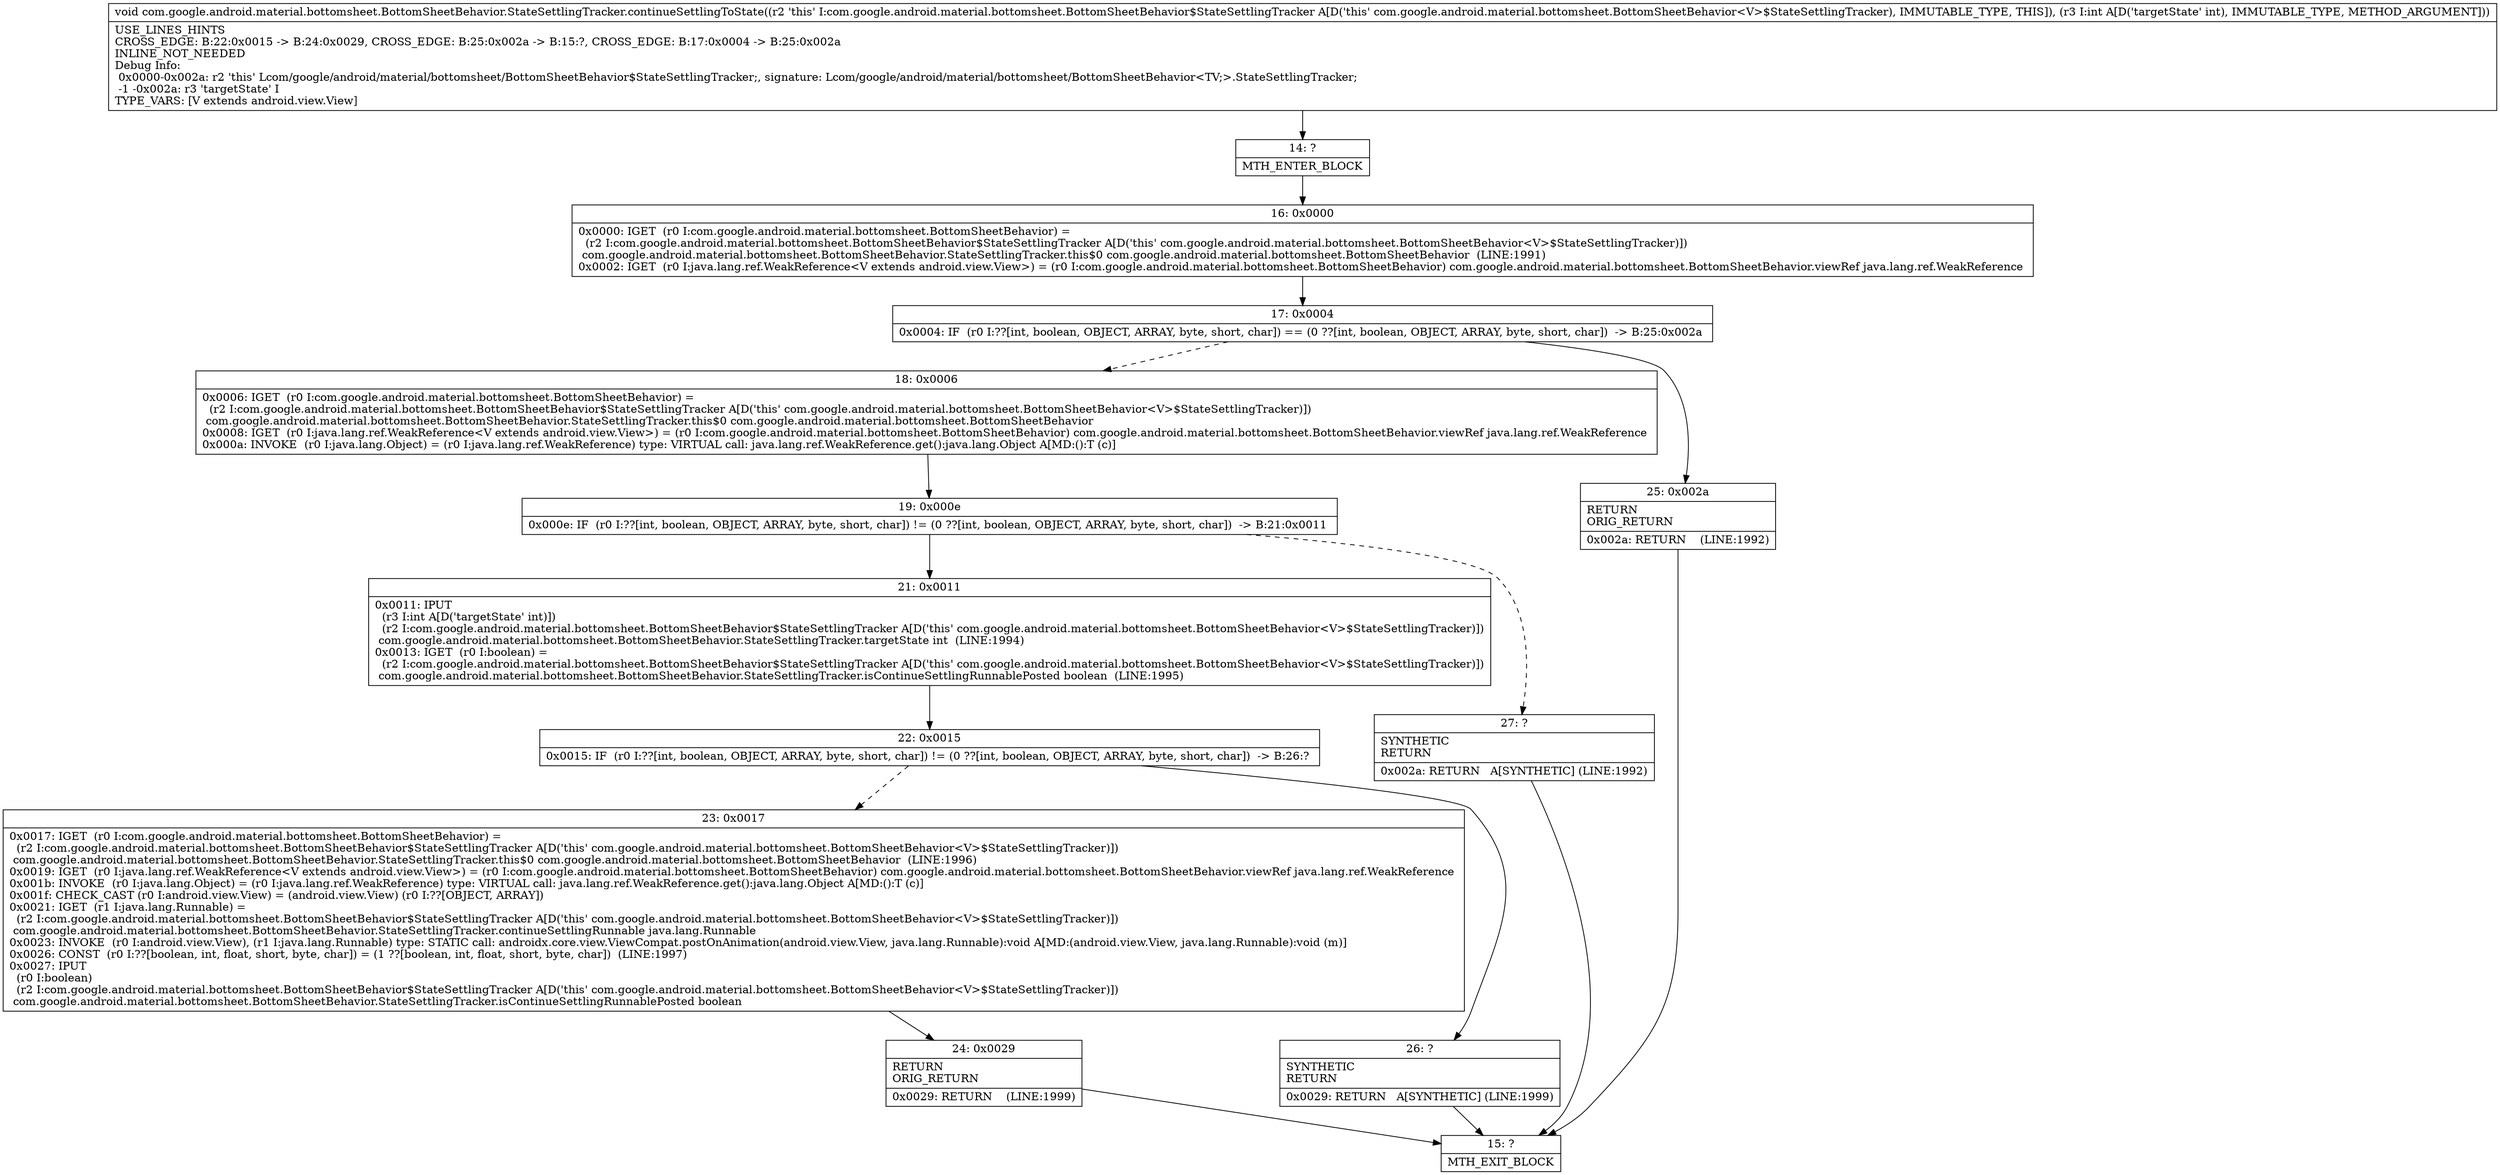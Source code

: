 digraph "CFG forcom.google.android.material.bottomsheet.BottomSheetBehavior.StateSettlingTracker.continueSettlingToState(I)V" {
Node_14 [shape=record,label="{14\:\ ?|MTH_ENTER_BLOCK\l}"];
Node_16 [shape=record,label="{16\:\ 0x0000|0x0000: IGET  (r0 I:com.google.android.material.bottomsheet.BottomSheetBehavior) = \l  (r2 I:com.google.android.material.bottomsheet.BottomSheetBehavior$StateSettlingTracker A[D('this' com.google.android.material.bottomsheet.BottomSheetBehavior\<V\>$StateSettlingTracker)])\l com.google.android.material.bottomsheet.BottomSheetBehavior.StateSettlingTracker.this$0 com.google.android.material.bottomsheet.BottomSheetBehavior  (LINE:1991)\l0x0002: IGET  (r0 I:java.lang.ref.WeakReference\<V extends android.view.View\>) = (r0 I:com.google.android.material.bottomsheet.BottomSheetBehavior) com.google.android.material.bottomsheet.BottomSheetBehavior.viewRef java.lang.ref.WeakReference \l}"];
Node_17 [shape=record,label="{17\:\ 0x0004|0x0004: IF  (r0 I:??[int, boolean, OBJECT, ARRAY, byte, short, char]) == (0 ??[int, boolean, OBJECT, ARRAY, byte, short, char])  \-\> B:25:0x002a \l}"];
Node_18 [shape=record,label="{18\:\ 0x0006|0x0006: IGET  (r0 I:com.google.android.material.bottomsheet.BottomSheetBehavior) = \l  (r2 I:com.google.android.material.bottomsheet.BottomSheetBehavior$StateSettlingTracker A[D('this' com.google.android.material.bottomsheet.BottomSheetBehavior\<V\>$StateSettlingTracker)])\l com.google.android.material.bottomsheet.BottomSheetBehavior.StateSettlingTracker.this$0 com.google.android.material.bottomsheet.BottomSheetBehavior \l0x0008: IGET  (r0 I:java.lang.ref.WeakReference\<V extends android.view.View\>) = (r0 I:com.google.android.material.bottomsheet.BottomSheetBehavior) com.google.android.material.bottomsheet.BottomSheetBehavior.viewRef java.lang.ref.WeakReference \l0x000a: INVOKE  (r0 I:java.lang.Object) = (r0 I:java.lang.ref.WeakReference) type: VIRTUAL call: java.lang.ref.WeakReference.get():java.lang.Object A[MD:():T (c)]\l}"];
Node_19 [shape=record,label="{19\:\ 0x000e|0x000e: IF  (r0 I:??[int, boolean, OBJECT, ARRAY, byte, short, char]) != (0 ??[int, boolean, OBJECT, ARRAY, byte, short, char])  \-\> B:21:0x0011 \l}"];
Node_21 [shape=record,label="{21\:\ 0x0011|0x0011: IPUT  \l  (r3 I:int A[D('targetState' int)])\l  (r2 I:com.google.android.material.bottomsheet.BottomSheetBehavior$StateSettlingTracker A[D('this' com.google.android.material.bottomsheet.BottomSheetBehavior\<V\>$StateSettlingTracker)])\l com.google.android.material.bottomsheet.BottomSheetBehavior.StateSettlingTracker.targetState int  (LINE:1994)\l0x0013: IGET  (r0 I:boolean) = \l  (r2 I:com.google.android.material.bottomsheet.BottomSheetBehavior$StateSettlingTracker A[D('this' com.google.android.material.bottomsheet.BottomSheetBehavior\<V\>$StateSettlingTracker)])\l com.google.android.material.bottomsheet.BottomSheetBehavior.StateSettlingTracker.isContinueSettlingRunnablePosted boolean  (LINE:1995)\l}"];
Node_22 [shape=record,label="{22\:\ 0x0015|0x0015: IF  (r0 I:??[int, boolean, OBJECT, ARRAY, byte, short, char]) != (0 ??[int, boolean, OBJECT, ARRAY, byte, short, char])  \-\> B:26:? \l}"];
Node_23 [shape=record,label="{23\:\ 0x0017|0x0017: IGET  (r0 I:com.google.android.material.bottomsheet.BottomSheetBehavior) = \l  (r2 I:com.google.android.material.bottomsheet.BottomSheetBehavior$StateSettlingTracker A[D('this' com.google.android.material.bottomsheet.BottomSheetBehavior\<V\>$StateSettlingTracker)])\l com.google.android.material.bottomsheet.BottomSheetBehavior.StateSettlingTracker.this$0 com.google.android.material.bottomsheet.BottomSheetBehavior  (LINE:1996)\l0x0019: IGET  (r0 I:java.lang.ref.WeakReference\<V extends android.view.View\>) = (r0 I:com.google.android.material.bottomsheet.BottomSheetBehavior) com.google.android.material.bottomsheet.BottomSheetBehavior.viewRef java.lang.ref.WeakReference \l0x001b: INVOKE  (r0 I:java.lang.Object) = (r0 I:java.lang.ref.WeakReference) type: VIRTUAL call: java.lang.ref.WeakReference.get():java.lang.Object A[MD:():T (c)]\l0x001f: CHECK_CAST (r0 I:android.view.View) = (android.view.View) (r0 I:??[OBJECT, ARRAY]) \l0x0021: IGET  (r1 I:java.lang.Runnable) = \l  (r2 I:com.google.android.material.bottomsheet.BottomSheetBehavior$StateSettlingTracker A[D('this' com.google.android.material.bottomsheet.BottomSheetBehavior\<V\>$StateSettlingTracker)])\l com.google.android.material.bottomsheet.BottomSheetBehavior.StateSettlingTracker.continueSettlingRunnable java.lang.Runnable \l0x0023: INVOKE  (r0 I:android.view.View), (r1 I:java.lang.Runnable) type: STATIC call: androidx.core.view.ViewCompat.postOnAnimation(android.view.View, java.lang.Runnable):void A[MD:(android.view.View, java.lang.Runnable):void (m)]\l0x0026: CONST  (r0 I:??[boolean, int, float, short, byte, char]) = (1 ??[boolean, int, float, short, byte, char])  (LINE:1997)\l0x0027: IPUT  \l  (r0 I:boolean)\l  (r2 I:com.google.android.material.bottomsheet.BottomSheetBehavior$StateSettlingTracker A[D('this' com.google.android.material.bottomsheet.BottomSheetBehavior\<V\>$StateSettlingTracker)])\l com.google.android.material.bottomsheet.BottomSheetBehavior.StateSettlingTracker.isContinueSettlingRunnablePosted boolean \l}"];
Node_24 [shape=record,label="{24\:\ 0x0029|RETURN\lORIG_RETURN\l|0x0029: RETURN    (LINE:1999)\l}"];
Node_15 [shape=record,label="{15\:\ ?|MTH_EXIT_BLOCK\l}"];
Node_26 [shape=record,label="{26\:\ ?|SYNTHETIC\lRETURN\l|0x0029: RETURN   A[SYNTHETIC] (LINE:1999)\l}"];
Node_27 [shape=record,label="{27\:\ ?|SYNTHETIC\lRETURN\l|0x002a: RETURN   A[SYNTHETIC] (LINE:1992)\l}"];
Node_25 [shape=record,label="{25\:\ 0x002a|RETURN\lORIG_RETURN\l|0x002a: RETURN    (LINE:1992)\l}"];
MethodNode[shape=record,label="{void com.google.android.material.bottomsheet.BottomSheetBehavior.StateSettlingTracker.continueSettlingToState((r2 'this' I:com.google.android.material.bottomsheet.BottomSheetBehavior$StateSettlingTracker A[D('this' com.google.android.material.bottomsheet.BottomSheetBehavior\<V\>$StateSettlingTracker), IMMUTABLE_TYPE, THIS]), (r3 I:int A[D('targetState' int), IMMUTABLE_TYPE, METHOD_ARGUMENT]))  | USE_LINES_HINTS\lCROSS_EDGE: B:22:0x0015 \-\> B:24:0x0029, CROSS_EDGE: B:25:0x002a \-\> B:15:?, CROSS_EDGE: B:17:0x0004 \-\> B:25:0x002a\lINLINE_NOT_NEEDED\lDebug Info:\l  0x0000\-0x002a: r2 'this' Lcom\/google\/android\/material\/bottomsheet\/BottomSheetBehavior$StateSettlingTracker;, signature: Lcom\/google\/android\/material\/bottomsheet\/BottomSheetBehavior\<TV;\>.StateSettlingTracker;\l  \-1 \-0x002a: r3 'targetState' I\lTYPE_VARS: [V extends android.view.View]\l}"];
MethodNode -> Node_14;Node_14 -> Node_16;
Node_16 -> Node_17;
Node_17 -> Node_18[style=dashed];
Node_17 -> Node_25;
Node_18 -> Node_19;
Node_19 -> Node_21;
Node_19 -> Node_27[style=dashed];
Node_21 -> Node_22;
Node_22 -> Node_23[style=dashed];
Node_22 -> Node_26;
Node_23 -> Node_24;
Node_24 -> Node_15;
Node_26 -> Node_15;
Node_27 -> Node_15;
Node_25 -> Node_15;
}

